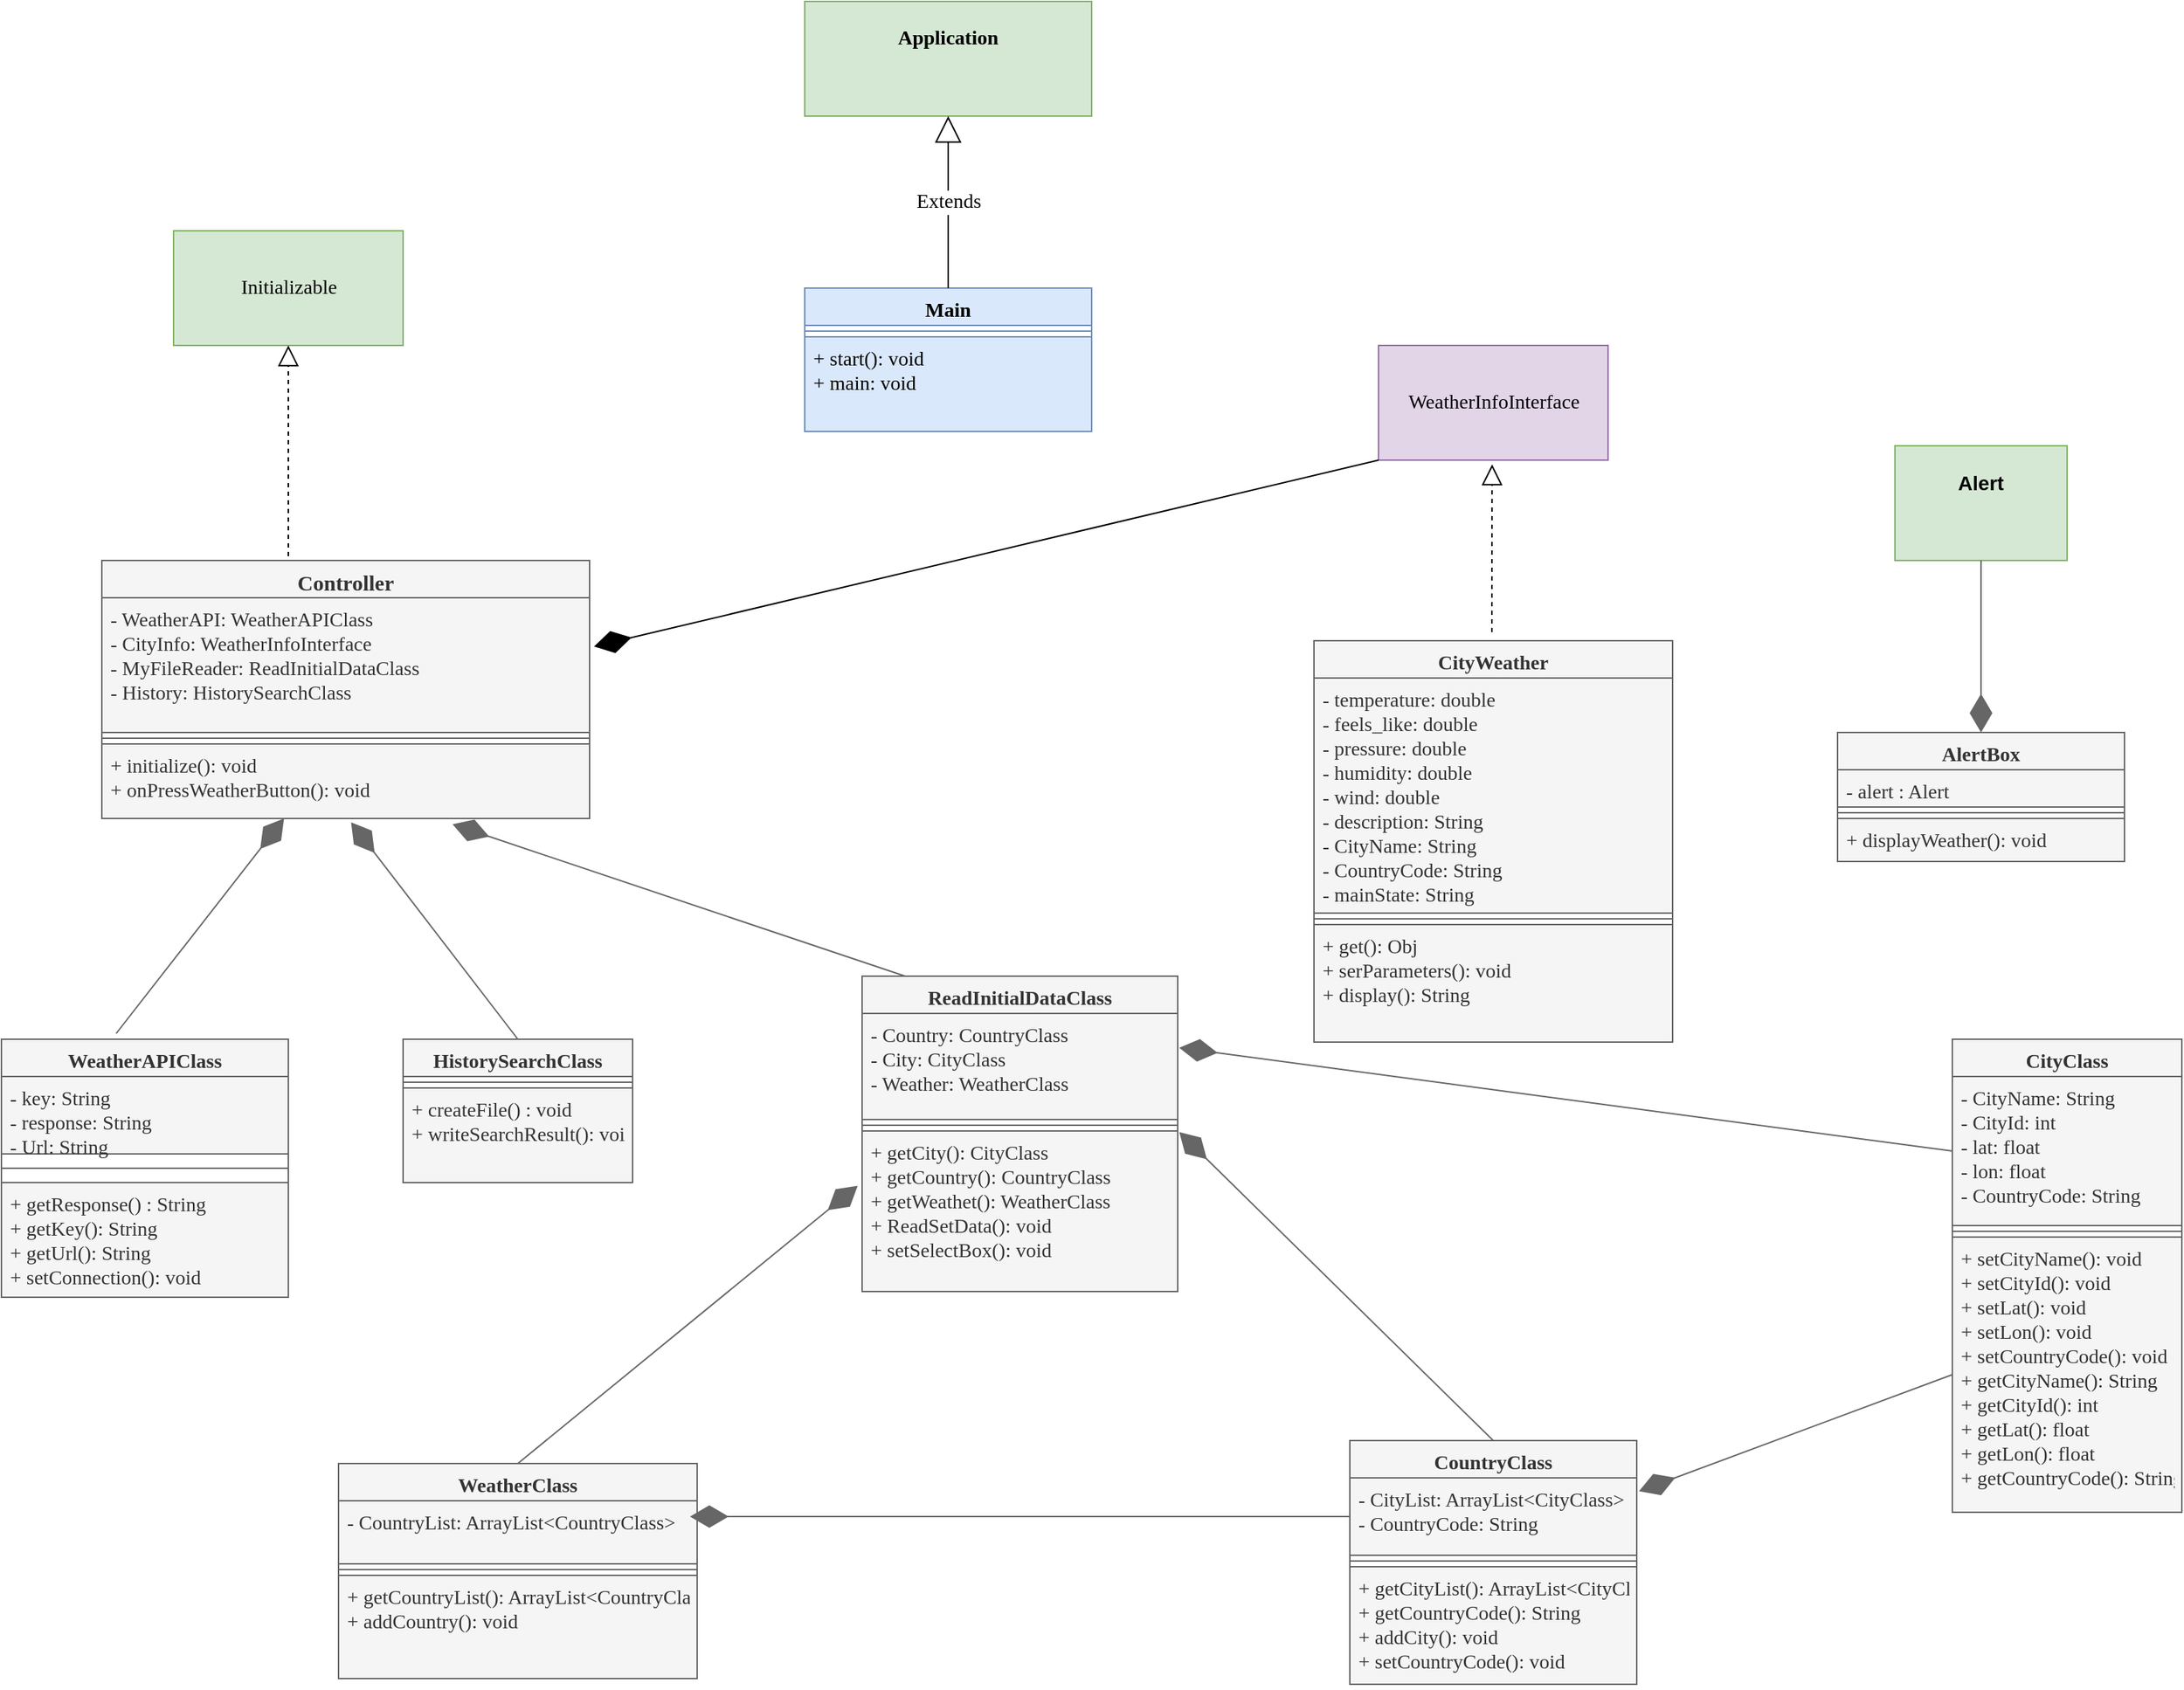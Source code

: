 <mxfile version="14.2.2" type="device"><diagram id="8utN_yEufLG4n8LV5nYB" name="Page-1"><mxGraphModel dx="3004" dy="1208" grid="1" gridSize="10" guides="1" tooltips="1" connect="1" arrows="1" fold="1" page="1" pageScale="1" pageWidth="827" pageHeight="1169" math="0" shadow="0"><root><mxCell id="0"/><mxCell id="1" parent="0"/><mxCell id="xb6gvL5xUq6oH1offCGw-3" value="Controller&#10;" style="swimlane;fontStyle=1;align=center;verticalAlign=top;childLayout=stackLayout;horizontal=1;startSize=26;horizontalStack=0;resizeParent=1;resizeParentMax=0;resizeLast=0;collapsible=1;marginBottom=0;fontFamily=Times New Roman;fontSize=15;fillColor=#f5f5f5;strokeColor=#666666;fontColor=#333333;" parent="1" vertex="1"><mxGeometry x="110" y="470" width="340" height="180" as="geometry"/></mxCell><mxCell id="xb6gvL5xUq6oH1offCGw-4" value="- WeatherAPI: WeatherAPIClass &#10;- CityInfo: WeatherInfoInterface &#10;- MyFileReader: ReadInitialDataClass &#10;- History: HistorySearchClass &#10;" style="text;strokeColor=#666666;fillColor=#f5f5f5;align=left;verticalAlign=top;spacingLeft=4;spacingRight=4;overflow=hidden;rotatable=0;points=[[0,0.5],[1,0.5]];portConstraint=eastwest;fontFamily=Times New Roman;fontSize=14;fontColor=#333333;" parent="xb6gvL5xUq6oH1offCGw-3" vertex="1"><mxGeometry y="26" width="340" height="94" as="geometry"/></mxCell><mxCell id="xb6gvL5xUq6oH1offCGw-5" value="" style="line;strokeWidth=1;fillColor=#f5f5f5;align=left;verticalAlign=middle;spacingTop=-1;spacingLeft=3;spacingRight=3;rotatable=0;labelPosition=right;points=[];portConstraint=eastwest;strokeColor=#666666;fontColor=#333333;" parent="xb6gvL5xUq6oH1offCGw-3" vertex="1"><mxGeometry y="120" width="340" height="8" as="geometry"/></mxCell><mxCell id="xb6gvL5xUq6oH1offCGw-6" value="+ initialize(): void&#10;+ onPressWeatherButton(): void" style="text;strokeColor=#666666;fillColor=#f5f5f5;align=left;verticalAlign=top;spacingLeft=4;spacingRight=4;overflow=hidden;rotatable=0;points=[[0,0.5],[1,0.5]];portConstraint=eastwest;fontSize=14;fontFamily=Times New Roman;fontColor=#333333;" parent="xb6gvL5xUq6oH1offCGw-3" vertex="1"><mxGeometry y="128" width="340" height="52" as="geometry"/></mxCell><mxCell id="xb6gvL5xUq6oH1offCGw-7" value="AlertBox" style="swimlane;fontStyle=1;align=center;verticalAlign=top;childLayout=stackLayout;horizontal=1;startSize=26;horizontalStack=0;resizeParent=1;resizeParentMax=0;resizeLast=0;collapsible=1;marginBottom=0;fontFamily=Times New Roman;fontSize=14;fillColor=#f5f5f5;strokeColor=#666666;fontColor=#333333;" parent="1" vertex="1"><mxGeometry x="1320" y="590" width="200" height="90" as="geometry"/></mxCell><mxCell id="xb6gvL5xUq6oH1offCGw-8" value="- alert : Alert" style="text;strokeColor=#666666;fillColor=#f5f5f5;align=left;verticalAlign=top;spacingLeft=4;spacingRight=4;overflow=hidden;rotatable=0;points=[[0,0.5],[1,0.5]];portConstraint=eastwest;fontFamily=Times New Roman;fontSize=14;fontColor=#333333;" parent="xb6gvL5xUq6oH1offCGw-7" vertex="1"><mxGeometry y="26" width="200" height="26" as="geometry"/></mxCell><mxCell id="xb6gvL5xUq6oH1offCGw-9" value="" style="line;strokeWidth=1;fillColor=#f5f5f5;align=left;verticalAlign=middle;spacingTop=-1;spacingLeft=3;spacingRight=3;rotatable=0;labelPosition=right;points=[];portConstraint=eastwest;strokeColor=#666666;fontColor=#333333;" parent="xb6gvL5xUq6oH1offCGw-7" vertex="1"><mxGeometry y="52" width="200" height="8" as="geometry"/></mxCell><mxCell id="xb6gvL5xUq6oH1offCGw-10" value="+ displayWeather(): void" style="text;strokeColor=#666666;fillColor=#f5f5f5;align=left;verticalAlign=top;spacingLeft=4;spacingRight=4;overflow=hidden;rotatable=0;points=[[0,0.5],[1,0.5]];portConstraint=eastwest;fontFamily=Times New Roman;fontSize=14;fontColor=#333333;" parent="xb6gvL5xUq6oH1offCGw-7" vertex="1"><mxGeometry y="60" width="200" height="30" as="geometry"/></mxCell><mxCell id="xb6gvL5xUq6oH1offCGw-11" value="CityClass" style="swimlane;fontStyle=1;align=center;verticalAlign=top;childLayout=stackLayout;horizontal=1;startSize=26;horizontalStack=0;resizeParent=1;resizeParentMax=0;resizeLast=0;collapsible=1;marginBottom=0;fontFamily=Times New Roman;fontSize=14;fillColor=#f5f5f5;strokeColor=#666666;fontColor=#333333;" parent="1" vertex="1"><mxGeometry x="1400" y="804" width="160" height="330" as="geometry"/></mxCell><mxCell id="xb6gvL5xUq6oH1offCGw-12" value="- CityName: String&#10;- CityId: int&#10;- lat: float&#10;- lon: float&#10;- CountryCode: String" style="text;strokeColor=#666666;fillColor=#f5f5f5;align=left;verticalAlign=top;spacingLeft=4;spacingRight=4;overflow=hidden;rotatable=0;points=[[0,0.5],[1,0.5]];portConstraint=eastwest;fontFamily=Times New Roman;fontSize=14;fontColor=#333333;" parent="xb6gvL5xUq6oH1offCGw-11" vertex="1"><mxGeometry y="26" width="160" height="104" as="geometry"/></mxCell><mxCell id="xb6gvL5xUq6oH1offCGw-13" value="" style="line;strokeWidth=1;fillColor=#f5f5f5;align=left;verticalAlign=middle;spacingTop=-1;spacingLeft=3;spacingRight=3;rotatable=0;labelPosition=right;points=[];portConstraint=eastwest;strokeColor=#666666;fontColor=#333333;" parent="xb6gvL5xUq6oH1offCGw-11" vertex="1"><mxGeometry y="130" width="160" height="8" as="geometry"/></mxCell><mxCell id="xb6gvL5xUq6oH1offCGw-14" value="+ setCityName(): void&#10;+ setCityId(): void&#10;+ setLat(): void&#10;+ setLon(): void&#10;+ setCountryCode(): void&#10;+ getCityName(): String&#10;+ getCityId(): int&#10;+ getLat(): float&#10;+ getLon(): float&#10;+ getCountryCode(): String" style="text;strokeColor=#666666;fillColor=#f5f5f5;align=left;verticalAlign=top;spacingLeft=4;spacingRight=4;overflow=hidden;rotatable=0;points=[[0,0.5],[1,0.5]];portConstraint=eastwest;fontFamily=Times New Roman;fontSize=14;fontColor=#333333;" parent="xb6gvL5xUq6oH1offCGw-11" vertex="1"><mxGeometry y="138" width="160" height="192" as="geometry"/></mxCell><mxCell id="xb6gvL5xUq6oH1offCGw-15" value="CountryClass" style="swimlane;fontStyle=1;align=center;verticalAlign=top;childLayout=stackLayout;horizontal=1;startSize=26;horizontalStack=0;resizeParent=1;resizeParentMax=0;resizeLast=0;collapsible=1;marginBottom=0;fontFamily=Times New Roman;fontSize=14;fillColor=#f5f5f5;strokeColor=#666666;fontColor=#333333;" parent="1" vertex="1"><mxGeometry x="980" y="1084" width="200" height="170" as="geometry"/></mxCell><mxCell id="xb6gvL5xUq6oH1offCGw-16" value="- CityList: ArrayList&lt;CityClass&gt;&#10;- CountryCode: String" style="text;strokeColor=#666666;fillColor=#f5f5f5;align=left;verticalAlign=top;spacingLeft=4;spacingRight=4;overflow=hidden;rotatable=0;points=[[0,0.5],[1,0.5]];portConstraint=eastwest;fontFamily=Times New Roman;fontSize=14;fontColor=#333333;" parent="xb6gvL5xUq6oH1offCGw-15" vertex="1"><mxGeometry y="26" width="200" height="54" as="geometry"/></mxCell><mxCell id="xb6gvL5xUq6oH1offCGw-17" value="" style="line;strokeWidth=1;fillColor=#f5f5f5;align=left;verticalAlign=middle;spacingTop=-1;spacingLeft=3;spacingRight=3;rotatable=0;labelPosition=right;points=[];portConstraint=eastwest;strokeColor=#666666;fontColor=#333333;" parent="xb6gvL5xUq6oH1offCGw-15" vertex="1"><mxGeometry y="80" width="200" height="8" as="geometry"/></mxCell><mxCell id="xb6gvL5xUq6oH1offCGw-18" value="+ getCityList(): ArrayList&lt;CityClass&gt;&#10;+ getCountryCode(): String&#10;+ addCity(): void&#10;+ setCountryCode(): void" style="text;strokeColor=#666666;fillColor=#f5f5f5;align=left;verticalAlign=top;spacingLeft=4;spacingRight=4;overflow=hidden;rotatable=0;points=[[0,0.5],[1,0.5]];portConstraint=eastwest;fontFamily=Times New Roman;fontSize=14;fontColor=#333333;" parent="xb6gvL5xUq6oH1offCGw-15" vertex="1"><mxGeometry y="88" width="200" height="82" as="geometry"/></mxCell><mxCell id="xb6gvL5xUq6oH1offCGw-27" value="HistorySearchClass" style="swimlane;fontStyle=1;align=center;verticalAlign=top;childLayout=stackLayout;horizontal=1;startSize=26;horizontalStack=0;resizeParent=1;resizeParentMax=0;resizeLast=0;collapsible=1;marginBottom=0;fontFamily=Times New Roman;fontSize=14;fillColor=#f5f5f5;strokeColor=#666666;fontColor=#333333;" parent="1" vertex="1"><mxGeometry x="320" y="804" width="160" height="100" as="geometry"/></mxCell><mxCell id="xb6gvL5xUq6oH1offCGw-29" value="" style="line;strokeWidth=1;fillColor=#f5f5f5;align=left;verticalAlign=middle;spacingTop=-1;spacingLeft=3;spacingRight=3;rotatable=0;labelPosition=right;points=[];portConstraint=eastwest;strokeColor=#666666;fontColor=#333333;" parent="xb6gvL5xUq6oH1offCGw-27" vertex="1"><mxGeometry y="26" width="160" height="8" as="geometry"/></mxCell><mxCell id="xb6gvL5xUq6oH1offCGw-30" value="+ createFile() : void&#10;+ writeSearchResult(): void" style="text;strokeColor=#666666;fillColor=#f5f5f5;align=left;verticalAlign=top;spacingLeft=4;spacingRight=4;overflow=hidden;rotatable=0;points=[[0,0.5],[1,0.5]];portConstraint=eastwest;fontFamily=Times New Roman;fontSize=14;fontColor=#333333;" parent="xb6gvL5xUq6oH1offCGw-27" vertex="1"><mxGeometry y="34" width="160" height="66" as="geometry"/></mxCell><mxCell id="xb6gvL5xUq6oH1offCGw-35" value="&lt;font face=&quot;Times New Roman&quot; style=&quot;font-size: 14px&quot;&gt;WeatherInfoInterface&lt;/font&gt;" style="html=1;fillColor=#e1d5e7;strokeColor=#9673a6;" parent="1" vertex="1"><mxGeometry x="1000" y="320" width="160" height="80" as="geometry"/></mxCell><mxCell id="HkR39vydgrMtkW0lKdTa-1" value="&lt;font face=&quot;Times New Roman&quot; style=&quot;font-size: 14px&quot;&gt;Initializable&lt;/font&gt;" style="html=1;fillColor=#d5e8d4;strokeColor=#82b366;" vertex="1" parent="1"><mxGeometry x="160" y="240" width="160" height="80" as="geometry"/></mxCell><mxCell id="HkR39vydgrMtkW0lKdTa-9" value="&lt;p style=&quot;margin: 0px ; margin-top: 4px ; text-align: center&quot;&gt;&lt;br&gt;&lt;b style=&quot;font-size: 14px&quot;&gt;Alert&lt;/b&gt;&lt;/p&gt;" style="verticalAlign=top;align=left;overflow=fill;fontSize=12;fontFamily=Helvetica;html=1;fillColor=#d5e8d4;strokeColor=#82b366;" vertex="1" parent="1"><mxGeometry x="1360" y="390" width="120" height="80" as="geometry"/></mxCell><mxCell id="HkR39vydgrMtkW0lKdTa-10" value="&lt;p style=&quot;margin: 0px ; margin-top: 4px ; text-align: center&quot;&gt;&lt;br&gt;&lt;b&gt;&lt;font face=&quot;Times New Roman&quot; style=&quot;font-size: 14px&quot;&gt;Application&lt;/font&gt;&lt;/b&gt;&lt;/p&gt;" style="verticalAlign=top;align=left;overflow=fill;fontSize=12;fontFamily=Helvetica;html=1;fillColor=#d5e8d4;strokeColor=#82b366;" vertex="1" parent="1"><mxGeometry x="600" y="80" width="200" height="80" as="geometry"/></mxCell><mxCell id="HkR39vydgrMtkW0lKdTa-11" value="ReadInitialDataClass" style="swimlane;fontStyle=1;align=center;verticalAlign=top;childLayout=stackLayout;horizontal=1;startSize=26;horizontalStack=0;resizeParent=1;resizeParentMax=0;resizeLast=0;collapsible=1;marginBottom=0;fontFamily=Times New Roman;fontSize=14;fillColor=#f5f5f5;strokeColor=#666666;fontColor=#333333;" vertex="1" parent="1"><mxGeometry x="640" y="760" width="220" height="220" as="geometry"/></mxCell><mxCell id="HkR39vydgrMtkW0lKdTa-12" value="- Country: CountryClass&#10;- City: CityClass&#10;- Weather: WeatherClass" style="text;strokeColor=#666666;fillColor=#f5f5f5;align=left;verticalAlign=top;spacingLeft=4;spacingRight=4;overflow=hidden;rotatable=0;points=[[0,0.5],[1,0.5]];portConstraint=eastwest;fontFamily=Times New Roman;fontSize=14;fontColor=#333333;" vertex="1" parent="HkR39vydgrMtkW0lKdTa-11"><mxGeometry y="26" width="220" height="74" as="geometry"/></mxCell><mxCell id="HkR39vydgrMtkW0lKdTa-13" value="" style="line;strokeWidth=1;fillColor=#f5f5f5;align=left;verticalAlign=middle;spacingTop=-1;spacingLeft=3;spacingRight=3;rotatable=0;labelPosition=right;points=[];portConstraint=eastwest;strokeColor=#666666;fontColor=#333333;" vertex="1" parent="HkR39vydgrMtkW0lKdTa-11"><mxGeometry y="100" width="220" height="8" as="geometry"/></mxCell><mxCell id="HkR39vydgrMtkW0lKdTa-14" value="+ getCity(): CityClass&#10;+ getCountry(): CountryClass&#10;+ getWeathet(): WeatherClass&#10;+ ReadSetData(): void&#10;+ setSelectBox(): void" style="text;strokeColor=#666666;fillColor=#f5f5f5;align=left;verticalAlign=top;spacingLeft=4;spacingRight=4;overflow=hidden;rotatable=0;points=[[0,0.5],[1,0.5]];portConstraint=eastwest;fontFamily=Times New Roman;fontSize=14;fontColor=#333333;" vertex="1" parent="HkR39vydgrMtkW0lKdTa-11"><mxGeometry y="108" width="220" height="112" as="geometry"/></mxCell><mxCell id="HkR39vydgrMtkW0lKdTa-45" value="" style="endArrow=diamondThin;endFill=1;endSize=24;html=1;fontFamily=Times New Roman;fontSize=14;entryX=0.719;entryY=1.077;entryDx=0;entryDy=0;entryPerimeter=0;fillColor=#f5f5f5;strokeColor=#666666;" edge="1" parent="HkR39vydgrMtkW0lKdTa-11" target="xb6gvL5xUq6oH1offCGw-6"><mxGeometry width="160" relative="1" as="geometry"><mxPoint x="30" as="sourcePoint"/><mxPoint x="-420" y="80" as="targetPoint"/></mxGeometry></mxCell><mxCell id="HkR39vydgrMtkW0lKdTa-15" value="WeatherAPIClass" style="swimlane;fontStyle=1;align=center;verticalAlign=top;childLayout=stackLayout;horizontal=1;startSize=26;horizontalStack=0;resizeParent=1;resizeParentMax=0;resizeLast=0;collapsible=1;marginBottom=0;fontFamily=Times New Roman;fontSize=14;fillColor=#f5f5f5;strokeColor=#666666;fontColor=#333333;" vertex="1" parent="1"><mxGeometry x="40" y="804" width="200" height="180" as="geometry"/></mxCell><mxCell id="HkR39vydgrMtkW0lKdTa-16" value="- key: String&#10;- response: String&#10;- Url: String" style="text;strokeColor=#666666;fillColor=#f5f5f5;align=left;verticalAlign=top;spacingLeft=4;spacingRight=4;overflow=hidden;rotatable=0;points=[[0,0.5],[1,0.5]];portConstraint=eastwest;fontFamily=Times New Roman;fontSize=14;fontColor=#333333;" vertex="1" parent="HkR39vydgrMtkW0lKdTa-15"><mxGeometry y="26" width="200" height="54" as="geometry"/></mxCell><mxCell id="HkR39vydgrMtkW0lKdTa-17" value="" style="line;strokeWidth=1;fillColor=#f5f5f5;align=left;verticalAlign=middle;spacingTop=-1;spacingLeft=3;spacingRight=3;rotatable=0;labelPosition=right;points=[];portConstraint=eastwest;strokeColor=#666666;fontColor=#333333;" vertex="1" parent="HkR39vydgrMtkW0lKdTa-15"><mxGeometry y="80" width="200" height="20" as="geometry"/></mxCell><mxCell id="HkR39vydgrMtkW0lKdTa-18" value="+ getResponse() : String&#10;+ getKey(): String&#10;+ getUrl(): String&#10;+ setConnection(): void&#10;" style="text;strokeColor=#666666;fillColor=#f5f5f5;align=left;verticalAlign=top;spacingLeft=4;spacingRight=4;overflow=hidden;rotatable=0;points=[[0,0.5],[1,0.5]];portConstraint=eastwest;fontFamily=Times New Roman;fontSize=14;fontColor=#333333;" vertex="1" parent="HkR39vydgrMtkW0lKdTa-15"><mxGeometry y="100" width="200" height="80" as="geometry"/></mxCell><mxCell id="HkR39vydgrMtkW0lKdTa-19" value="WeatherClass" style="swimlane;fontStyle=1;align=center;verticalAlign=top;childLayout=stackLayout;horizontal=1;startSize=26;horizontalStack=0;resizeParent=1;resizeParentMax=0;resizeLast=0;collapsible=1;marginBottom=0;fontFamily=Times New Roman;fontSize=14;fillColor=#f5f5f5;strokeColor=#666666;fontColor=#333333;" vertex="1" parent="1"><mxGeometry x="275" y="1100" width="250" height="150" as="geometry"/></mxCell><mxCell id="HkR39vydgrMtkW0lKdTa-20" value="- CountryList: ArrayList&lt;CountryClass&gt;" style="text;strokeColor=#666666;fillColor=#f5f5f5;align=left;verticalAlign=top;spacingLeft=4;spacingRight=4;overflow=hidden;rotatable=0;points=[[0,0.5],[1,0.5]];portConstraint=eastwest;fontFamily=Times New Roman;fontSize=14;fontColor=#333333;" vertex="1" parent="HkR39vydgrMtkW0lKdTa-19"><mxGeometry y="26" width="250" height="44" as="geometry"/></mxCell><mxCell id="HkR39vydgrMtkW0lKdTa-21" value="" style="line;strokeWidth=1;fillColor=#f5f5f5;align=left;verticalAlign=middle;spacingTop=-1;spacingLeft=3;spacingRight=3;rotatable=0;labelPosition=right;points=[];portConstraint=eastwest;strokeColor=#666666;fontColor=#333333;" vertex="1" parent="HkR39vydgrMtkW0lKdTa-19"><mxGeometry y="70" width="250" height="8" as="geometry"/></mxCell><mxCell id="HkR39vydgrMtkW0lKdTa-22" value="+ getCountryList(): ArrayList&lt;CountryClass&gt;&#10;+ addCountry(): void" style="text;strokeColor=#666666;fillColor=#f5f5f5;align=left;verticalAlign=top;spacingLeft=4;spacingRight=4;overflow=hidden;rotatable=0;points=[[0,0.5],[1,0.5]];portConstraint=eastwest;fontFamily=Times New Roman;fontSize=14;fontColor=#333333;" vertex="1" parent="HkR39vydgrMtkW0lKdTa-19"><mxGeometry y="78" width="250" height="72" as="geometry"/></mxCell><mxCell id="HkR39vydgrMtkW0lKdTa-23" value="Main" style="swimlane;fontStyle=1;align=center;verticalAlign=top;childLayout=stackLayout;horizontal=1;startSize=26;horizontalStack=0;resizeParent=1;resizeParentMax=0;resizeLast=0;collapsible=1;marginBottom=0;fontFamily=Times New Roman;fontSize=14;fillColor=#dae8fc;strokeColor=#6c8ebf;" vertex="1" parent="1"><mxGeometry x="600" y="280" width="200" height="100" as="geometry"/></mxCell><mxCell id="HkR39vydgrMtkW0lKdTa-25" value="" style="line;strokeWidth=1;align=left;verticalAlign=middle;spacingTop=-1;spacingLeft=3;spacingRight=3;rotatable=0;labelPosition=right;points=[];portConstraint=eastwest;fillColor=#dae8fc;strokeColor=#6c8ebf;" vertex="1" parent="HkR39vydgrMtkW0lKdTa-23"><mxGeometry y="26" width="200" height="8" as="geometry"/></mxCell><mxCell id="HkR39vydgrMtkW0lKdTa-26" value="+ start(): void&#10;+ main: void" style="text;align=left;verticalAlign=top;spacingLeft=4;spacingRight=4;overflow=hidden;rotatable=0;points=[[0,0.5],[1,0.5]];portConstraint=eastwest;fontSize=14;fontFamily=Times New Roman;fillColor=#dae8fc;strokeColor=#6c8ebf;" vertex="1" parent="HkR39vydgrMtkW0lKdTa-23"><mxGeometry y="34" width="200" height="66" as="geometry"/></mxCell><mxCell id="HkR39vydgrMtkW0lKdTa-28" value="Extends" style="endArrow=block;endSize=16;endFill=0;html=1;fontFamily=Times New Roman;fontSize=14;exitX=0.5;exitY=0;exitDx=0;exitDy=0;entryX=0.5;entryY=1;entryDx=0;entryDy=0;" edge="1" parent="1" source="HkR39vydgrMtkW0lKdTa-23" target="HkR39vydgrMtkW0lKdTa-10"><mxGeometry width="160" relative="1" as="geometry"><mxPoint x="330" y="540" as="sourcePoint"/><mxPoint x="490" y="540" as="targetPoint"/></mxGeometry></mxCell><mxCell id="HkR39vydgrMtkW0lKdTa-29" value="" style="endArrow=block;dashed=1;endFill=0;endSize=12;html=1;fontFamily=Times New Roman;fontSize=14;entryX=0.5;entryY=1;entryDx=0;entryDy=0;" edge="1" parent="1" target="HkR39vydgrMtkW0lKdTa-1"><mxGeometry width="160" relative="1" as="geometry"><mxPoint x="240" y="467" as="sourcePoint"/><mxPoint x="250" y="360" as="targetPoint"/></mxGeometry></mxCell><mxCell id="HkR39vydgrMtkW0lKdTa-30" value="" style="endArrow=block;dashed=1;endFill=0;endSize=12;html=1;fontFamily=Times New Roman;fontSize=14;entryX=0.5;entryY=1;entryDx=0;entryDy=0;" edge="1" parent="1"><mxGeometry width="160" relative="1" as="geometry"><mxPoint x="1079" y="520" as="sourcePoint"/><mxPoint x="1079.17" y="403" as="targetPoint"/></mxGeometry></mxCell><mxCell id="HkR39vydgrMtkW0lKdTa-34" value="" style="endArrow=diamondThin;endFill=1;endSize=24;html=1;fontFamily=Times New Roman;fontSize=14;exitX=0.5;exitY=1;exitDx=0;exitDy=0;fillColor=#f5f5f5;strokeColor=#666666;" edge="1" parent="1" source="HkR39vydgrMtkW0lKdTa-9"><mxGeometry width="160" relative="1" as="geometry"><mxPoint x="1440" y="600" as="sourcePoint"/><mxPoint x="1420" y="590" as="targetPoint"/></mxGeometry></mxCell><mxCell id="HkR39vydgrMtkW0lKdTa-36" value="" style="endArrow=diamondThin;endFill=1;endSize=24;html=1;fontFamily=Times New Roman;fontSize=14;exitX=0;exitY=1;exitDx=0;exitDy=0;entryX=1.009;entryY=0.362;entryDx=0;entryDy=0;entryPerimeter=0;" edge="1" parent="1" source="xb6gvL5xUq6oH1offCGw-35" target="xb6gvL5xUq6oH1offCGw-4"><mxGeometry width="160" relative="1" as="geometry"><mxPoint x="450" y="525" as="sourcePoint"/><mxPoint x="910" y="680" as="targetPoint"/><Array as="points"/></mxGeometry></mxCell><mxCell id="HkR39vydgrMtkW0lKdTa-37" value="" style="endArrow=diamondThin;endFill=1;endSize=24;html=1;fontFamily=Times New Roman;fontSize=14;fillColor=#f5f5f5;strokeColor=#666666;" edge="1" parent="1"><mxGeometry width="160" relative="1" as="geometry"><mxPoint x="120" y="800" as="sourcePoint"/><mxPoint x="237" y="650" as="targetPoint"/></mxGeometry></mxCell><mxCell id="HkR39vydgrMtkW0lKdTa-39" value="" style="endArrow=diamondThin;endFill=1;endSize=24;html=1;fontFamily=Times New Roman;fontSize=14;entryX=1.005;entryY=0.007;entryDx=0;entryDy=0;entryPerimeter=0;exitX=0.5;exitY=0;exitDx=0;exitDy=0;fillColor=#f5f5f5;strokeColor=#666666;" edge="1" parent="1" source="xb6gvL5xUq6oH1offCGw-15" target="HkR39vydgrMtkW0lKdTa-14"><mxGeometry width="160" relative="1" as="geometry"><mxPoint x="820" y="1300" as="sourcePoint"/><mxPoint x="790" y="1060" as="targetPoint"/></mxGeometry></mxCell><mxCell id="HkR39vydgrMtkW0lKdTa-40" value="" style="endArrow=diamondThin;endFill=1;endSize=24;html=1;fontFamily=Times New Roman;fontSize=14;entryX=-0.014;entryY=0.341;entryDx=0;entryDy=0;entryPerimeter=0;exitX=0.5;exitY=0;exitDx=0;exitDy=0;fillColor=#f5f5f5;strokeColor=#666666;" edge="1" parent="1" source="HkR39vydgrMtkW0lKdTa-19" target="HkR39vydgrMtkW0lKdTa-14"><mxGeometry width="160" relative="1" as="geometry"><mxPoint x="690" y="1180" as="sourcePoint"/><mxPoint x="230" y="1090" as="targetPoint"/></mxGeometry></mxCell><mxCell id="HkR39vydgrMtkW0lKdTa-42" value="" style="endArrow=diamondThin;endFill=1;endSize=24;html=1;fontFamily=Times New Roman;fontSize=14;exitX=0;exitY=0.5;exitDx=0;exitDy=0;entryX=1.008;entryY=0.173;entryDx=0;entryDy=0;entryPerimeter=0;fillColor=#f5f5f5;strokeColor=#666666;" edge="1" parent="1" source="xb6gvL5xUq6oH1offCGw-14" target="xb6gvL5xUq6oH1offCGw-16"><mxGeometry width="160" relative="1" as="geometry"><mxPoint x="860" y="1270" as="sourcePoint"/><mxPoint x="680" y="1199" as="targetPoint"/></mxGeometry></mxCell><mxCell id="HkR39vydgrMtkW0lKdTa-43" value="" style="endArrow=diamondThin;endFill=1;endSize=24;html=1;fontFamily=Times New Roman;fontSize=14;exitX=0;exitY=0.5;exitDx=0;exitDy=0;fillColor=#f5f5f5;strokeColor=#666666;" edge="1" parent="1" source="xb6gvL5xUq6oH1offCGw-16"><mxGeometry width="160" relative="1" as="geometry"><mxPoint x="290" y="1330" as="sourcePoint"/><mxPoint x="520" y="1137" as="targetPoint"/></mxGeometry></mxCell><mxCell id="HkR39vydgrMtkW0lKdTa-38" value="" style="endArrow=diamondThin;endFill=1;endSize=24;html=1;fontFamily=Times New Roman;fontSize=14;entryX=0.511;entryY=1.051;entryDx=0;entryDy=0;entryPerimeter=0;exitX=0.5;exitY=0;exitDx=0;exitDy=0;fillColor=#f5f5f5;strokeColor=#666666;" edge="1" parent="1" source="xb6gvL5xUq6oH1offCGw-27" target="xb6gvL5xUq6oH1offCGw-6"><mxGeometry width="160" relative="1" as="geometry"><mxPoint x="270" y="680" as="sourcePoint"/><mxPoint x="610" y="650" as="targetPoint"/><Array as="points"/></mxGeometry></mxCell><mxCell id="HkR39vydgrMtkW0lKdTa-41" value="" style="endArrow=diamondThin;endFill=1;endSize=24;html=1;fontFamily=Times New Roman;fontSize=14;entryX=1.005;entryY=0.324;entryDx=0;entryDy=0;entryPerimeter=0;exitX=0;exitY=0.5;exitDx=0;exitDy=0;fillColor=#f5f5f5;strokeColor=#666666;" edge="1" parent="1" source="xb6gvL5xUq6oH1offCGw-12" target="HkR39vydgrMtkW0lKdTa-12"><mxGeometry width="160" relative="1" as="geometry"><mxPoint x="1390" y="870" as="sourcePoint"/><mxPoint x="910" y="1070" as="targetPoint"/></mxGeometry></mxCell><mxCell id="HkR39vydgrMtkW0lKdTa-49" value="CityWeather" style="swimlane;fontStyle=1;align=center;verticalAlign=top;childLayout=stackLayout;horizontal=1;startSize=26;horizontalStack=0;resizeParent=1;resizeParentMax=0;resizeLast=0;collapsible=1;marginBottom=0;fontFamily=Times New Roman;fontSize=14;fillColor=#f5f5f5;strokeColor=#666666;fontColor=#333333;" vertex="1" parent="1"><mxGeometry x="955" y="526" width="250" height="280" as="geometry"/></mxCell><mxCell id="HkR39vydgrMtkW0lKdTa-50" value="- temperature: double&#10;- feels_like: double&#10;- pressure: double&#10;- humidity: double&#10;- wind: double&#10;- description: String&#10;- CityName: String&#10;- CountryCode: String&#10;- mainState: String" style="text;strokeColor=#666666;fillColor=#f5f5f5;align=left;verticalAlign=top;spacingLeft=4;spacingRight=4;overflow=hidden;rotatable=0;points=[[0,0.5],[1,0.5]];portConstraint=eastwest;fontFamily=Times New Roman;fontSize=14;fontColor=#333333;" vertex="1" parent="HkR39vydgrMtkW0lKdTa-49"><mxGeometry y="26" width="250" height="164" as="geometry"/></mxCell><mxCell id="HkR39vydgrMtkW0lKdTa-51" value="" style="line;strokeWidth=1;fillColor=#f5f5f5;align=left;verticalAlign=middle;spacingTop=-1;spacingLeft=3;spacingRight=3;rotatable=0;labelPosition=right;points=[];portConstraint=eastwest;strokeColor=#666666;fontColor=#333333;" vertex="1" parent="HkR39vydgrMtkW0lKdTa-49"><mxGeometry y="190" width="250" height="8" as="geometry"/></mxCell><mxCell id="HkR39vydgrMtkW0lKdTa-52" value="+ get(): Obj&#10;+ serParameters(): void&#10;+ display(): String " style="text;strokeColor=#666666;fillColor=#f5f5f5;align=left;verticalAlign=top;spacingLeft=4;spacingRight=4;overflow=hidden;rotatable=0;points=[[0,0.5],[1,0.5]];portConstraint=eastwest;fontFamily=Times New Roman;fontSize=14;fontColor=#333333;" vertex="1" parent="HkR39vydgrMtkW0lKdTa-49"><mxGeometry y="198" width="250" height="82" as="geometry"/></mxCell></root></mxGraphModel></diagram></mxfile>